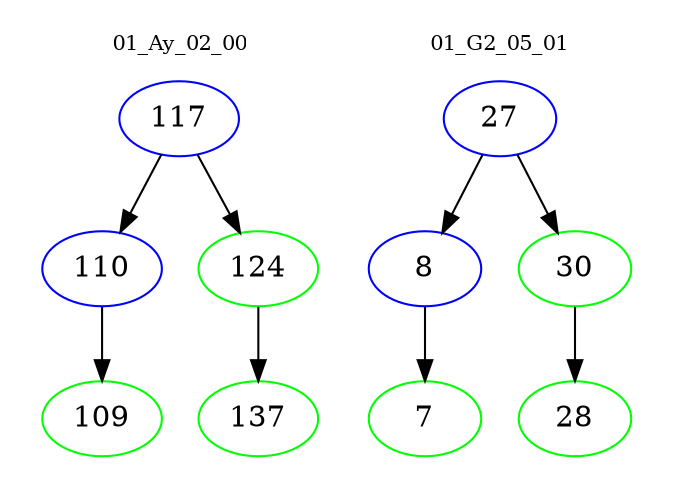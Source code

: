 digraph{
subgraph cluster_0 {
color = white
label = "01_Ay_02_00";
fontsize=10;
T0_117 [label="117", color="blue"]
T0_117 -> T0_110 [color="black"]
T0_110 [label="110", color="blue"]
T0_110 -> T0_109 [color="black"]
T0_109 [label="109", color="green"]
T0_117 -> T0_124 [color="black"]
T0_124 [label="124", color="green"]
T0_124 -> T0_137 [color="black"]
T0_137 [label="137", color="green"]
}
subgraph cluster_1 {
color = white
label = "01_G2_05_01";
fontsize=10;
T1_27 [label="27", color="blue"]
T1_27 -> T1_8 [color="black"]
T1_8 [label="8", color="blue"]
T1_8 -> T1_7 [color="black"]
T1_7 [label="7", color="green"]
T1_27 -> T1_30 [color="black"]
T1_30 [label="30", color="green"]
T1_30 -> T1_28 [color="black"]
T1_28 [label="28", color="green"]
}
}
